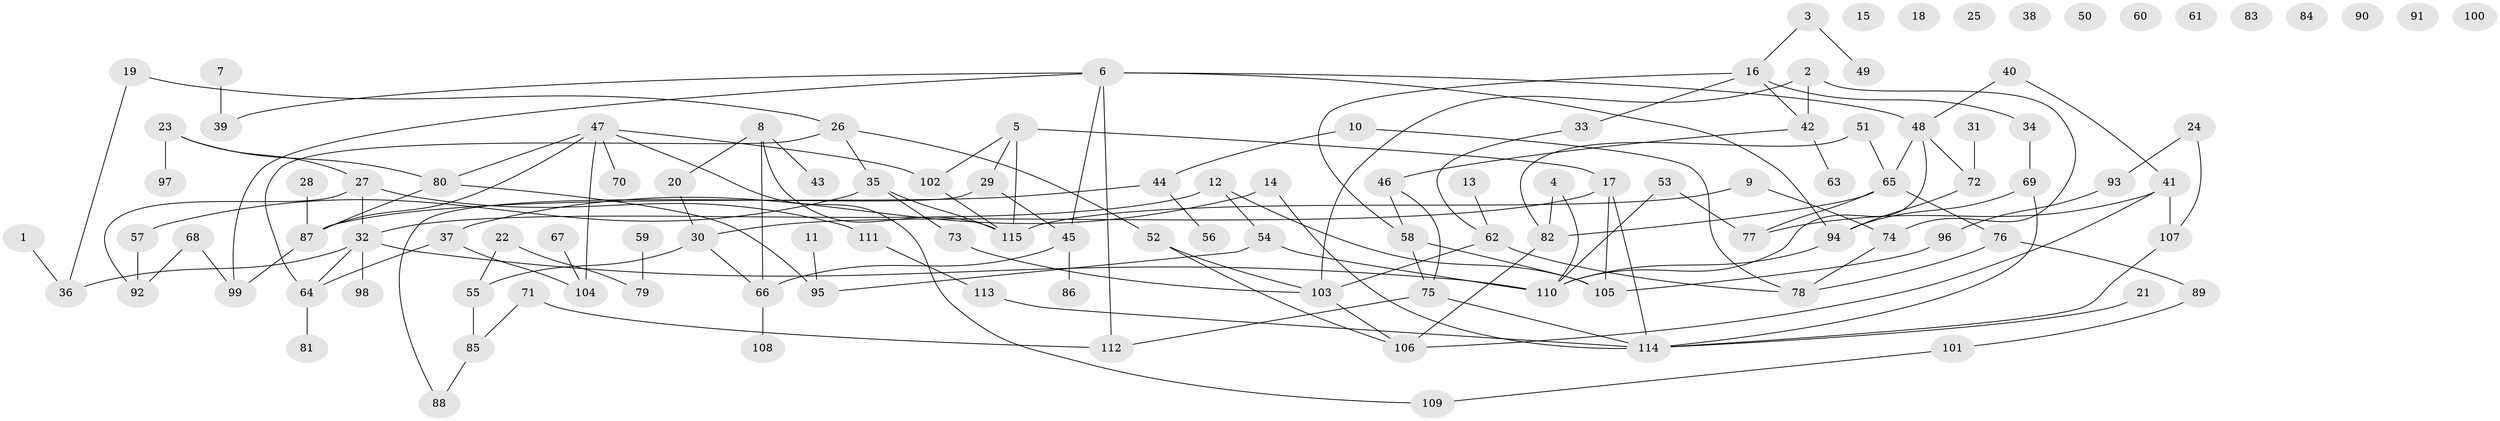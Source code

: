 // Generated by graph-tools (version 1.1) at 2025/13/03/09/25 04:13:02]
// undirected, 115 vertices, 146 edges
graph export_dot {
graph [start="1"]
  node [color=gray90,style=filled];
  1;
  2;
  3;
  4;
  5;
  6;
  7;
  8;
  9;
  10;
  11;
  12;
  13;
  14;
  15;
  16;
  17;
  18;
  19;
  20;
  21;
  22;
  23;
  24;
  25;
  26;
  27;
  28;
  29;
  30;
  31;
  32;
  33;
  34;
  35;
  36;
  37;
  38;
  39;
  40;
  41;
  42;
  43;
  44;
  45;
  46;
  47;
  48;
  49;
  50;
  51;
  52;
  53;
  54;
  55;
  56;
  57;
  58;
  59;
  60;
  61;
  62;
  63;
  64;
  65;
  66;
  67;
  68;
  69;
  70;
  71;
  72;
  73;
  74;
  75;
  76;
  77;
  78;
  79;
  80;
  81;
  82;
  83;
  84;
  85;
  86;
  87;
  88;
  89;
  90;
  91;
  92;
  93;
  94;
  95;
  96;
  97;
  98;
  99;
  100;
  101;
  102;
  103;
  104;
  105;
  106;
  107;
  108;
  109;
  110;
  111;
  112;
  113;
  114;
  115;
  1 -- 36;
  2 -- 42;
  2 -- 74;
  2 -- 103;
  3 -- 16;
  3 -- 49;
  4 -- 82;
  4 -- 110;
  5 -- 17;
  5 -- 29;
  5 -- 102;
  5 -- 115;
  6 -- 39;
  6 -- 45;
  6 -- 48;
  6 -- 94;
  6 -- 99;
  6 -- 112;
  7 -- 39;
  8 -- 20;
  8 -- 43;
  8 -- 66;
  8 -- 115;
  9 -- 74;
  9 -- 115;
  10 -- 44;
  10 -- 78;
  11 -- 95;
  12 -- 32;
  12 -- 54;
  12 -- 105;
  13 -- 62;
  14 -- 37;
  14 -- 114;
  16 -- 33;
  16 -- 34;
  16 -- 42;
  16 -- 58;
  17 -- 30;
  17 -- 105;
  17 -- 114;
  19 -- 26;
  19 -- 36;
  20 -- 30;
  21 -- 114;
  22 -- 55;
  22 -- 79;
  23 -- 27;
  23 -- 80;
  23 -- 97;
  24 -- 93;
  24 -- 107;
  26 -- 35;
  26 -- 52;
  26 -- 64;
  27 -- 32;
  27 -- 92;
  27 -- 111;
  28 -- 87;
  29 -- 45;
  29 -- 88;
  30 -- 55;
  30 -- 66;
  31 -- 72;
  32 -- 36;
  32 -- 64;
  32 -- 98;
  32 -- 110;
  33 -- 62;
  34 -- 69;
  35 -- 57;
  35 -- 73;
  35 -- 115;
  37 -- 64;
  37 -- 104;
  40 -- 41;
  40 -- 48;
  41 -- 77;
  41 -- 106;
  41 -- 107;
  42 -- 46;
  42 -- 63;
  44 -- 56;
  44 -- 87;
  45 -- 66;
  45 -- 86;
  46 -- 58;
  46 -- 75;
  47 -- 70;
  47 -- 80;
  47 -- 87;
  47 -- 102;
  47 -- 104;
  47 -- 109;
  48 -- 65;
  48 -- 72;
  48 -- 110;
  51 -- 65;
  51 -- 82;
  52 -- 103;
  52 -- 106;
  53 -- 77;
  53 -- 110;
  54 -- 95;
  54 -- 110;
  55 -- 85;
  57 -- 92;
  58 -- 75;
  58 -- 105;
  59 -- 79;
  62 -- 78;
  62 -- 103;
  64 -- 81;
  65 -- 76;
  65 -- 77;
  65 -- 82;
  66 -- 108;
  67 -- 104;
  68 -- 92;
  68 -- 99;
  69 -- 94;
  69 -- 114;
  71 -- 85;
  71 -- 112;
  72 -- 94;
  73 -- 103;
  74 -- 78;
  75 -- 112;
  75 -- 114;
  76 -- 78;
  76 -- 89;
  80 -- 87;
  80 -- 95;
  82 -- 106;
  85 -- 88;
  87 -- 99;
  89 -- 101;
  93 -- 96;
  94 -- 110;
  96 -- 105;
  101 -- 109;
  102 -- 115;
  103 -- 106;
  107 -- 114;
  111 -- 113;
  113 -- 114;
}
